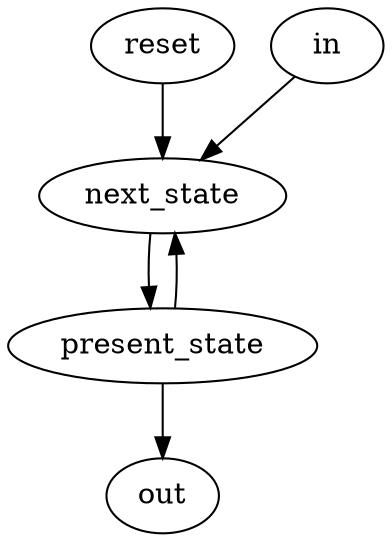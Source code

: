 strict digraph "" {
	reset -> next_state	[weight=2.0];
	next_state -> present_state	[weight=1.0];
	present_state -> next_state	[weight=1.0];
	present_state -> out	[weight=1.0];
	in -> next_state	[weight=1.0];
}
